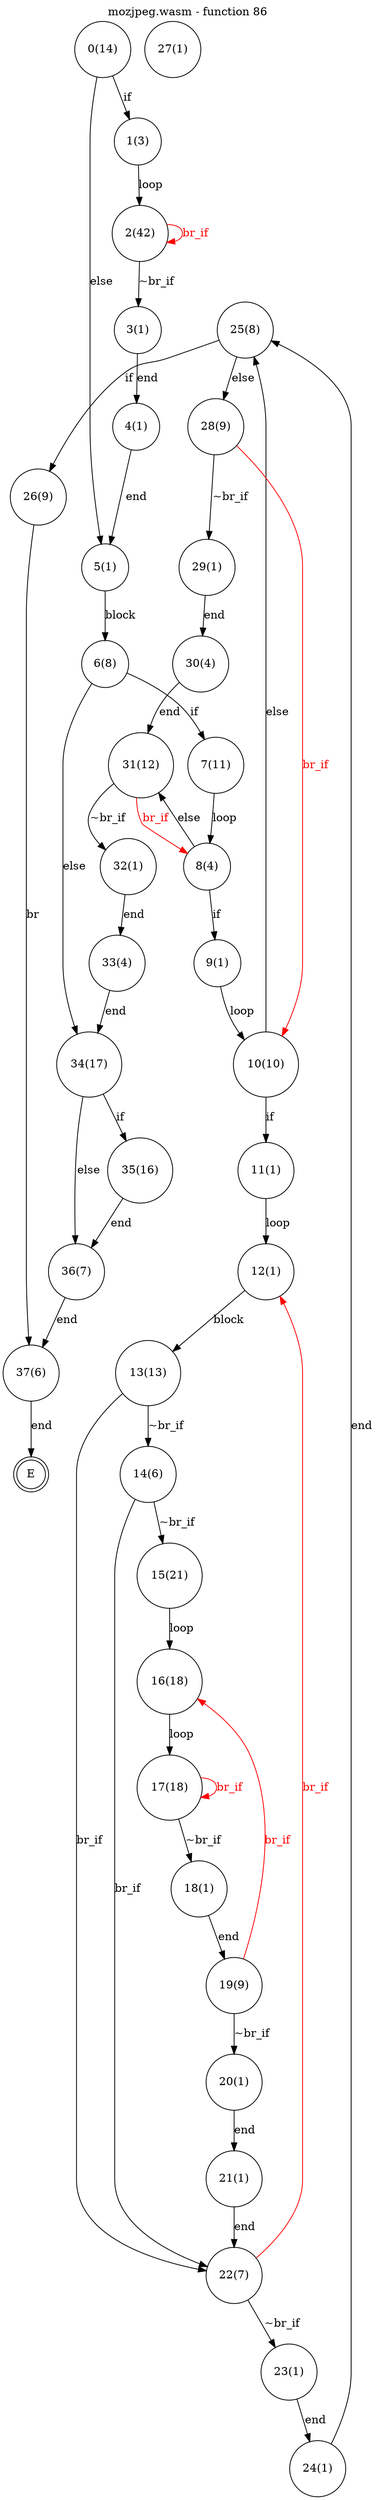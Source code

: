 digraph finite_state_machine {
    label = "mozjpeg.wasm - function 86"
    labelloc =  t
    labelfontsize = 16
    labelfontcolor = black
    labelfontname = "Helvetica"
    node [shape = doublecircle]; E ;
node [shape=circle, fontcolor=black, style="", label="0(14)"]0
node [shape=circle, fontcolor=black, style="", label="1(3)"]1
node [shape=circle, fontcolor=black, style="", label="2(42)"]2
node [shape=circle, fontcolor=black, style="", label="3(1)"]3
node [shape=circle, fontcolor=black, style="", label="4(1)"]4
node [shape=circle, fontcolor=black, style="", label="5(1)"]5
node [shape=circle, fontcolor=black, style="", label="6(8)"]6
node [shape=circle, fontcolor=black, style="", label="7(11)"]7
node [shape=circle, fontcolor=black, style="", label="8(4)"]8
node [shape=circle, fontcolor=black, style="", label="9(1)"]9
node [shape=circle, fontcolor=black, style="", label="10(10)"]10
node [shape=circle, fontcolor=black, style="", label="11(1)"]11
node [shape=circle, fontcolor=black, style="", label="12(1)"]12
node [shape=circle, fontcolor=black, style="", label="13(13)"]13
node [shape=circle, fontcolor=black, style="", label="14(6)"]14
node [shape=circle, fontcolor=black, style="", label="15(21)"]15
node [shape=circle, fontcolor=black, style="", label="16(18)"]16
node [shape=circle, fontcolor=black, style="", label="17(18)"]17
node [shape=circle, fontcolor=black, style="", label="18(1)"]18
node [shape=circle, fontcolor=black, style="", label="19(9)"]19
node [shape=circle, fontcolor=black, style="", label="20(1)"]20
node [shape=circle, fontcolor=black, style="", label="21(1)"]21
node [shape=circle, fontcolor=black, style="", label="22(7)"]22
node [shape=circle, fontcolor=black, style="", label="23(1)"]23
node [shape=circle, fontcolor=black, style="", label="24(1)"]24
node [shape=circle, fontcolor=black, style="", label="25(8)"]25
node [shape=circle, fontcolor=black, style="", label="26(9)"]26
node [shape=circle, fontcolor=black, style="", label="27(1)"]27
node [shape=circle, fontcolor=black, style="", label="28(9)"]28
node [shape=circle, fontcolor=black, style="", label="29(1)"]29
node [shape=circle, fontcolor=black, style="", label="30(4)"]30
node [shape=circle, fontcolor=black, style="", label="31(12)"]31
node [shape=circle, fontcolor=black, style="", label="32(1)"]32
node [shape=circle, fontcolor=black, style="", label="33(4)"]33
node [shape=circle, fontcolor=black, style="", label="34(17)"]34
node [shape=circle, fontcolor=black, style="", label="35(16)"]35
node [shape=circle, fontcolor=black, style="", label="36(7)"]36
node [shape=circle, fontcolor=black, style="", label="37(6)"]37
node [shape=circle, fontcolor=black, style="", label="E"]E
    0 -> 1[label="if"];
    0 -> 5[label="else"];
    1 -> 2[label="loop"];
    2 -> 3[label="~br_if"];
    2 -> 2[color="red" fontcolor="red" label="br_if"];
    3 -> 4[label="end"];
    4 -> 5[label="end"];
    5 -> 6[label="block"];
    6 -> 7[label="if"];
    6 -> 34[label="else"];
    7 -> 8[label="loop"];
    8 -> 9[label="if"];
    8 -> 31[label="else"];
    9 -> 10[label="loop"];
    10 -> 11[label="if"];
    10 -> 25[label="else"];
    11 -> 12[label="loop"];
    12 -> 13[label="block"];
    13 -> 14[label="~br_if"];
    13 -> 22[label="br_if"];
    14 -> 15[label="~br_if"];
    14 -> 22[label="br_if"];
    15 -> 16[label="loop"];
    16 -> 17[label="loop"];
    17 -> 18[label="~br_if"];
    17 -> 17[color="red" fontcolor="red" label="br_if"];
    18 -> 19[label="end"];
    19 -> 20[label="~br_if"];
    19 -> 16[color="red" fontcolor="red" label="br_if"];
    20 -> 21[label="end"];
    21 -> 22[label="end"];
    22 -> 23[label="~br_if"];
    22 -> 12[color="red" fontcolor="red" label="br_if"];
    23 -> 24[label="end"];
    24 -> 25[label="end"];
    25 -> 26[label="if"];
    25 -> 28[label="else"];
    26 -> 37[label="br"];
    28 -> 29[label="~br_if"];
    28 -> 10[color="red" fontcolor="red" label="br_if"];
    29 -> 30[label="end"];
    30 -> 31[label="end"];
    31 -> 32[label="~br_if"];
    31 -> 8[color="red" fontcolor="red" label="br_if"];
    32 -> 33[label="end"];
    33 -> 34[label="end"];
    34 -> 35[label="if"];
    34 -> 36[label="else"];
    35 -> 36[label="end"];
    36 -> 37[label="end"];
    37 -> E[label="end"];
}
